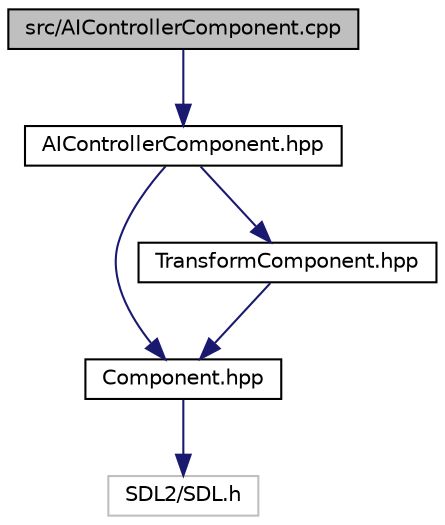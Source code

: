 digraph "src/AIControllerComponent.cpp"
{
  edge [fontname="Helvetica",fontsize="10",labelfontname="Helvetica",labelfontsize="10"];
  node [fontname="Helvetica",fontsize="10",shape=record];
  Node0 [label="src/AIControllerComponent.cpp",height=0.2,width=0.4,color="black", fillcolor="grey75", style="filled", fontcolor="black"];
  Node0 -> Node1 [color="midnightblue",fontsize="10",style="solid",fontname="Helvetica"];
  Node1 [label="AIControllerComponent.hpp",height=0.2,width=0.4,color="black", fillcolor="white", style="filled",URL="$AIControllerComponent_8hpp.html"];
  Node1 -> Node2 [color="midnightblue",fontsize="10",style="solid",fontname="Helvetica"];
  Node2 [label="Component.hpp",height=0.2,width=0.4,color="black", fillcolor="white", style="filled",URL="$Component_8hpp.html"];
  Node2 -> Node3 [color="midnightblue",fontsize="10",style="solid",fontname="Helvetica"];
  Node3 [label="SDL2/SDL.h",height=0.2,width=0.4,color="grey75", fillcolor="white", style="filled"];
  Node1 -> Node4 [color="midnightblue",fontsize="10",style="solid",fontname="Helvetica"];
  Node4 [label="TransformComponent.hpp",height=0.2,width=0.4,color="black", fillcolor="white", style="filled",URL="$TransformComponent_8hpp.html"];
  Node4 -> Node2 [color="midnightblue",fontsize="10",style="solid",fontname="Helvetica"];
}
